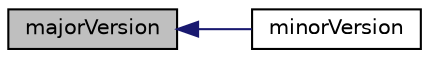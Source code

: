 digraph "majorVersion"
{
  bgcolor="transparent";
  edge [fontname="Helvetica",fontsize="10",labelfontname="Helvetica",labelfontsize="10"];
  node [fontname="Helvetica",fontsize="10",shape=record];
  rankdir="LR";
  Node1 [label="majorVersion",height=0.2,width=0.4,color="black", fillcolor="grey75", style="filled", fontcolor="black"];
  Node1 -> Node2 [dir="back",color="midnightblue",fontsize="10",style="solid",fontname="Helvetica"];
  Node2 [label="minorVersion",height=0.2,width=0.4,color="black",URL="$a02897.html#a6d521e97d40ffc4250fea0b84f607b41",tooltip="Return minor version. "];
}
